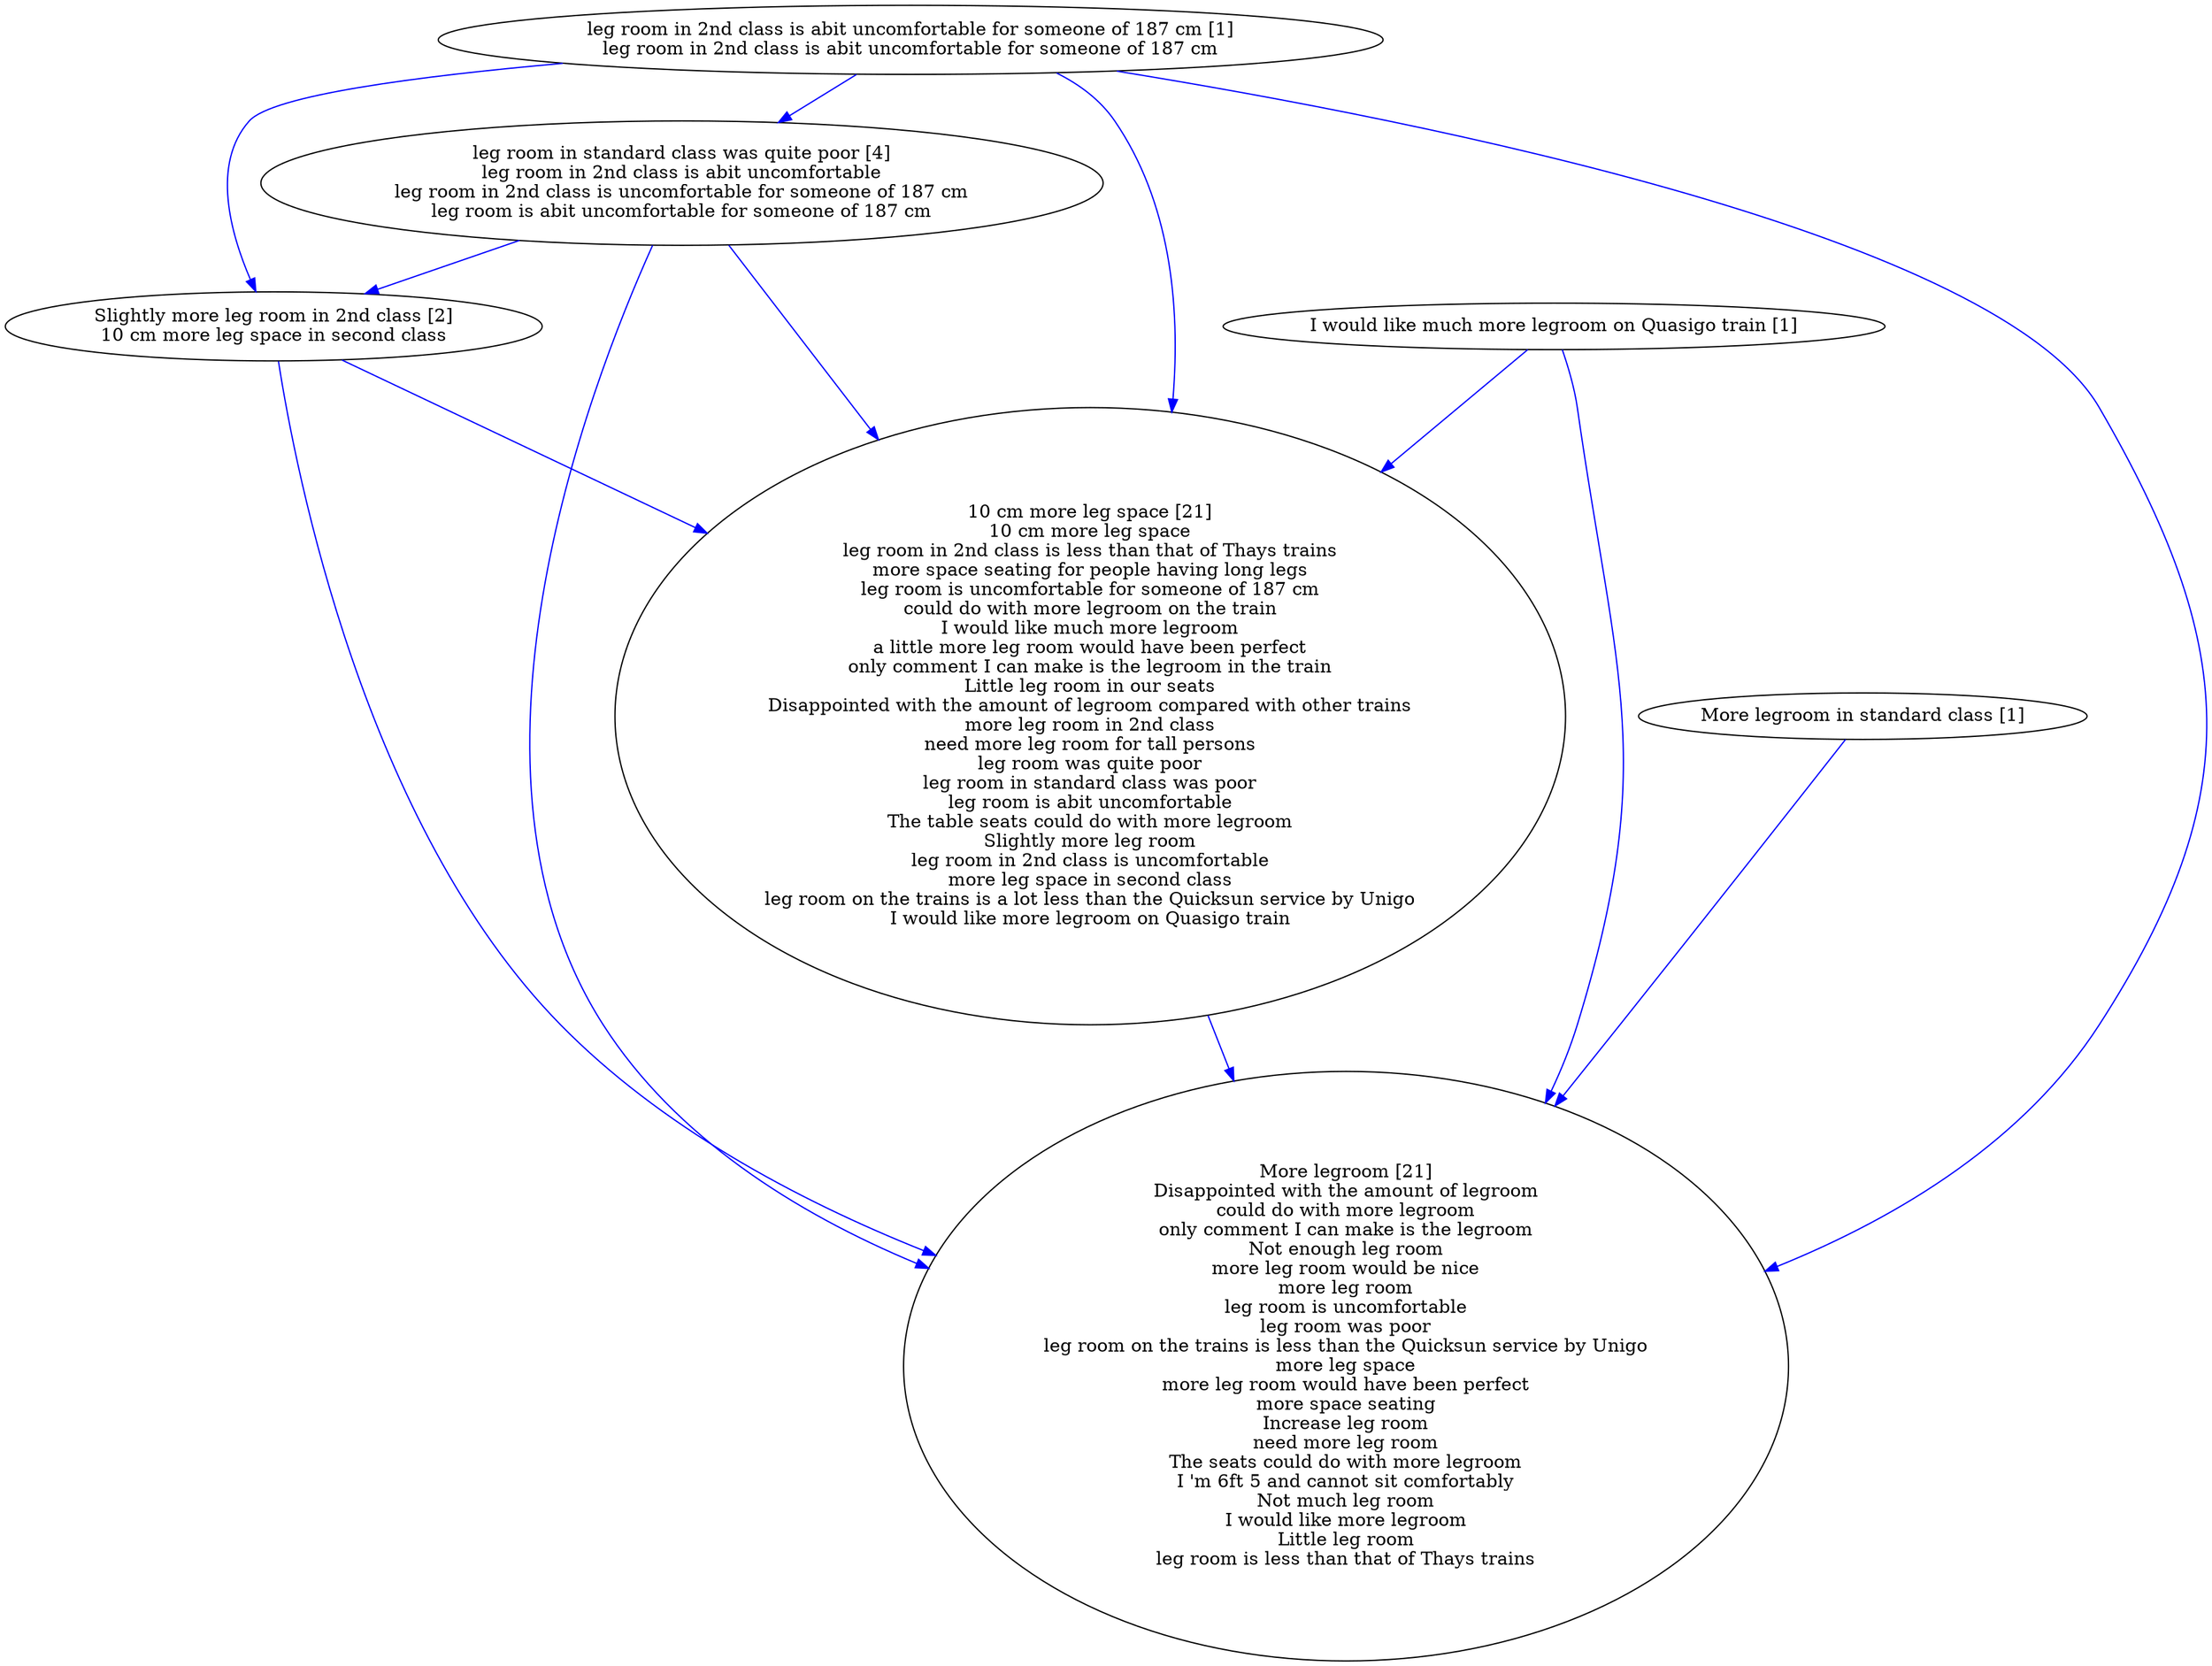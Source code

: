 digraph collapsedGraph {
"Slightly more leg room in 2nd class [2]\n10 cm more leg space in second class""10 cm more leg space [21]\n10 cm more leg space\nleg room in 2nd class is less than that of Thays trains\nmore space seating for people having long legs\nleg room is uncomfortable for someone of 187 cm\ncould do with more legroom on the train\nI would like much more legroom\na little more leg room would have been perfect\nonly comment I can make is the legroom in the train\nLittle leg room in our seats\nDisappointed with the amount of legroom compared with other trains\nmore leg room in 2nd class\nneed more leg room for tall persons\nleg room was quite poor\nleg room in standard class was poor\nleg room is abit uncomfortable\nThe table seats could do with more legroom\nSlightly more leg room\nleg room in 2nd class is uncomfortable\nmore leg space in second class\nleg room on the trains is a lot less than the Quicksun service by Unigo\nI would like more legroom on Quasigo train""More legroom [21]\nDisappointed with the amount of legroom\ncould do with more legroom\nonly comment I can make is the legroom\nNot enough leg room\nmore leg room would be nice\nmore leg room\nleg room is uncomfortable\nleg room was poor\nleg room on the trains is less than the Quicksun service by Unigo\nmore leg space\nmore leg room would have been perfect\nmore space seating\nIncrease leg room\nneed more leg room\nThe seats could do with more legroom\nI 'm 6ft 5 and cannot sit comfortably\nNot much leg room\nI would like more legroom\nLittle leg room\nleg room is less than that of Thays trains""leg room in standard class was quite poor [4]\nleg room in 2nd class is abit uncomfortable\nleg room in 2nd class is uncomfortable for someone of 187 cm\nleg room is abit uncomfortable for someone of 187 cm""I would like much more legroom on Quasigo train [1]""More legroom in standard class [1]""leg room in 2nd class is abit uncomfortable for someone of 187 cm [1]\nleg room in 2nd class is abit uncomfortable for someone of 187 cm""10 cm more leg space [21]\n10 cm more leg space\nleg room in 2nd class is less than that of Thays trains\nmore space seating for people having long legs\nleg room is uncomfortable for someone of 187 cm\ncould do with more legroom on the train\nI would like much more legroom\na little more leg room would have been perfect\nonly comment I can make is the legroom in the train\nLittle leg room in our seats\nDisappointed with the amount of legroom compared with other trains\nmore leg room in 2nd class\nneed more leg room for tall persons\nleg room was quite poor\nleg room in standard class was poor\nleg room is abit uncomfortable\nThe table seats could do with more legroom\nSlightly more leg room\nleg room in 2nd class is uncomfortable\nmore leg space in second class\nleg room on the trains is a lot less than the Quicksun service by Unigo\nI would like more legroom on Quasigo train" -> "More legroom [21]\nDisappointed with the amount of legroom\ncould do with more legroom\nonly comment I can make is the legroom\nNot enough leg room\nmore leg room would be nice\nmore leg room\nleg room is uncomfortable\nleg room was poor\nleg room on the trains is less than the Quicksun service by Unigo\nmore leg space\nmore leg room would have been perfect\nmore space seating\nIncrease leg room\nneed more leg room\nThe seats could do with more legroom\nI 'm 6ft 5 and cannot sit comfortably\nNot much leg room\nI would like more legroom\nLittle leg room\nleg room is less than that of Thays trains" [color=blue]
"Slightly more leg room in 2nd class [2]\n10 cm more leg space in second class" -> "More legroom [21]\nDisappointed with the amount of legroom\ncould do with more legroom\nonly comment I can make is the legroom\nNot enough leg room\nmore leg room would be nice\nmore leg room\nleg room is uncomfortable\nleg room was poor\nleg room on the trains is less than the Quicksun service by Unigo\nmore leg space\nmore leg room would have been perfect\nmore space seating\nIncrease leg room\nneed more leg room\nThe seats could do with more legroom\nI 'm 6ft 5 and cannot sit comfortably\nNot much leg room\nI would like more legroom\nLittle leg room\nleg room is less than that of Thays trains" [color=blue]
"I would like much more legroom on Quasigo train [1]" -> "10 cm more leg space [21]\n10 cm more leg space\nleg room in 2nd class is less than that of Thays trains\nmore space seating for people having long legs\nleg room is uncomfortable for someone of 187 cm\ncould do with more legroom on the train\nI would like much more legroom\na little more leg room would have been perfect\nonly comment I can make is the legroom in the train\nLittle leg room in our seats\nDisappointed with the amount of legroom compared with other trains\nmore leg room in 2nd class\nneed more leg room for tall persons\nleg room was quite poor\nleg room in standard class was poor\nleg room is abit uncomfortable\nThe table seats could do with more legroom\nSlightly more leg room\nleg room in 2nd class is uncomfortable\nmore leg space in second class\nleg room on the trains is a lot less than the Quicksun service by Unigo\nI would like more legroom on Quasigo train" [color=blue]
"I would like much more legroom on Quasigo train [1]" -> "More legroom [21]\nDisappointed with the amount of legroom\ncould do with more legroom\nonly comment I can make is the legroom\nNot enough leg room\nmore leg room would be nice\nmore leg room\nleg room is uncomfortable\nleg room was poor\nleg room on the trains is less than the Quicksun service by Unigo\nmore leg space\nmore leg room would have been perfect\nmore space seating\nIncrease leg room\nneed more leg room\nThe seats could do with more legroom\nI 'm 6ft 5 and cannot sit comfortably\nNot much leg room\nI would like more legroom\nLittle leg room\nleg room is less than that of Thays trains" [color=blue]
"More legroom in standard class [1]" -> "More legroom [21]\nDisappointed with the amount of legroom\ncould do with more legroom\nonly comment I can make is the legroom\nNot enough leg room\nmore leg room would be nice\nmore leg room\nleg room is uncomfortable\nleg room was poor\nleg room on the trains is less than the Quicksun service by Unigo\nmore leg space\nmore leg room would have been perfect\nmore space seating\nIncrease leg room\nneed more leg room\nThe seats could do with more legroom\nI 'm 6ft 5 and cannot sit comfortably\nNot much leg room\nI would like more legroom\nLittle leg room\nleg room is less than that of Thays trains" [color=blue]
"Slightly more leg room in 2nd class [2]\n10 cm more leg space in second class" -> "10 cm more leg space [21]\n10 cm more leg space\nleg room in 2nd class is less than that of Thays trains\nmore space seating for people having long legs\nleg room is uncomfortable for someone of 187 cm\ncould do with more legroom on the train\nI would like much more legroom\na little more leg room would have been perfect\nonly comment I can make is the legroom in the train\nLittle leg room in our seats\nDisappointed with the amount of legroom compared with other trains\nmore leg room in 2nd class\nneed more leg room for tall persons\nleg room was quite poor\nleg room in standard class was poor\nleg room is abit uncomfortable\nThe table seats could do with more legroom\nSlightly more leg room\nleg room in 2nd class is uncomfortable\nmore leg space in second class\nleg room on the trains is a lot less than the Quicksun service by Unigo\nI would like more legroom on Quasigo train" [color=blue]
"leg room in 2nd class is abit uncomfortable for someone of 187 cm [1]\nleg room in 2nd class is abit uncomfortable for someone of 187 cm" -> "leg room in standard class was quite poor [4]\nleg room in 2nd class is abit uncomfortable\nleg room in 2nd class is uncomfortable for someone of 187 cm\nleg room is abit uncomfortable for someone of 187 cm" [color=blue]
"leg room in standard class was quite poor [4]\nleg room in 2nd class is abit uncomfortable\nleg room in 2nd class is uncomfortable for someone of 187 cm\nleg room is abit uncomfortable for someone of 187 cm" -> "10 cm more leg space [21]\n10 cm more leg space\nleg room in 2nd class is less than that of Thays trains\nmore space seating for people having long legs\nleg room is uncomfortable for someone of 187 cm\ncould do with more legroom on the train\nI would like much more legroom\na little more leg room would have been perfect\nonly comment I can make is the legroom in the train\nLittle leg room in our seats\nDisappointed with the amount of legroom compared with other trains\nmore leg room in 2nd class\nneed more leg room for tall persons\nleg room was quite poor\nleg room in standard class was poor\nleg room is abit uncomfortable\nThe table seats could do with more legroom\nSlightly more leg room\nleg room in 2nd class is uncomfortable\nmore leg space in second class\nleg room on the trains is a lot less than the Quicksun service by Unigo\nI would like more legroom on Quasigo train" [color=blue]
"leg room in 2nd class is abit uncomfortable for someone of 187 cm [1]\nleg room in 2nd class is abit uncomfortable for someone of 187 cm" -> "10 cm more leg space [21]\n10 cm more leg space\nleg room in 2nd class is less than that of Thays trains\nmore space seating for people having long legs\nleg room is uncomfortable for someone of 187 cm\ncould do with more legroom on the train\nI would like much more legroom\na little more leg room would have been perfect\nonly comment I can make is the legroom in the train\nLittle leg room in our seats\nDisappointed with the amount of legroom compared with other trains\nmore leg room in 2nd class\nneed more leg room for tall persons\nleg room was quite poor\nleg room in standard class was poor\nleg room is abit uncomfortable\nThe table seats could do with more legroom\nSlightly more leg room\nleg room in 2nd class is uncomfortable\nmore leg space in second class\nleg room on the trains is a lot less than the Quicksun service by Unigo\nI would like more legroom on Quasigo train" [color=blue]
"leg room in standard class was quite poor [4]\nleg room in 2nd class is abit uncomfortable\nleg room in 2nd class is uncomfortable for someone of 187 cm\nleg room is abit uncomfortable for someone of 187 cm" -> "More legroom [21]\nDisappointed with the amount of legroom\ncould do with more legroom\nonly comment I can make is the legroom\nNot enough leg room\nmore leg room would be nice\nmore leg room\nleg room is uncomfortable\nleg room was poor\nleg room on the trains is less than the Quicksun service by Unigo\nmore leg space\nmore leg room would have been perfect\nmore space seating\nIncrease leg room\nneed more leg room\nThe seats could do with more legroom\nI 'm 6ft 5 and cannot sit comfortably\nNot much leg room\nI would like more legroom\nLittle leg room\nleg room is less than that of Thays trains" [color=blue]
"leg room in 2nd class is abit uncomfortable for someone of 187 cm [1]\nleg room in 2nd class is abit uncomfortable for someone of 187 cm" -> "More legroom [21]\nDisappointed with the amount of legroom\ncould do with more legroom\nonly comment I can make is the legroom\nNot enough leg room\nmore leg room would be nice\nmore leg room\nleg room is uncomfortable\nleg room was poor\nleg room on the trains is less than the Quicksun service by Unigo\nmore leg space\nmore leg room would have been perfect\nmore space seating\nIncrease leg room\nneed more leg room\nThe seats could do with more legroom\nI 'm 6ft 5 and cannot sit comfortably\nNot much leg room\nI would like more legroom\nLittle leg room\nleg room is less than that of Thays trains" [color=blue]
"leg room in standard class was quite poor [4]\nleg room in 2nd class is abit uncomfortable\nleg room in 2nd class is uncomfortable for someone of 187 cm\nleg room is abit uncomfortable for someone of 187 cm" -> "Slightly more leg room in 2nd class [2]\n10 cm more leg space in second class" [color=blue]
"leg room in 2nd class is abit uncomfortable for someone of 187 cm [1]\nleg room in 2nd class is abit uncomfortable for someone of 187 cm" -> "Slightly more leg room in 2nd class [2]\n10 cm more leg space in second class" [color=blue]
}